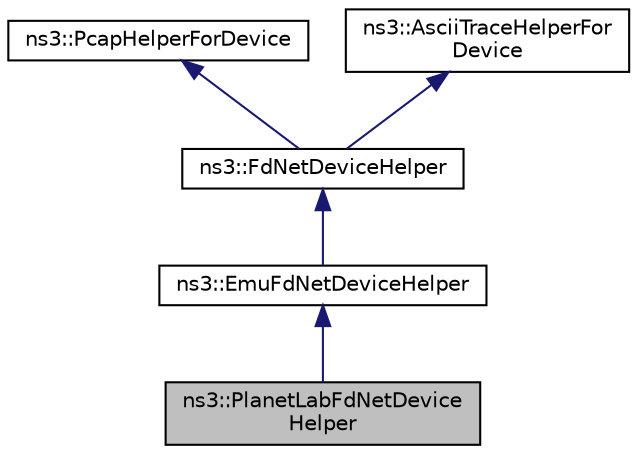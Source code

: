 digraph "ns3::PlanetLabFdNetDeviceHelper"
{
 // LATEX_PDF_SIZE
  edge [fontname="Helvetica",fontsize="10",labelfontname="Helvetica",labelfontsize="10"];
  node [fontname="Helvetica",fontsize="10",shape=record];
  Node1 [label="ns3::PlanetLabFdNetDevice\lHelper",height=0.2,width=0.4,color="black", fillcolor="grey75", style="filled", fontcolor="black",tooltip="build a set of FdNetDevice objects attached to a virtual TAP network interface"];
  Node2 -> Node1 [dir="back",color="midnightblue",fontsize="10",style="solid",fontname="Helvetica"];
  Node2 [label="ns3::EmuFdNetDeviceHelper",height=0.2,width=0.4,color="black", fillcolor="white", style="filled",URL="$classns3_1_1_emu_fd_net_device_helper.html",tooltip="build a set of FdNetDevice objects attached to a physical network interface"];
  Node3 -> Node2 [dir="back",color="midnightblue",fontsize="10",style="solid",fontname="Helvetica"];
  Node3 [label="ns3::FdNetDeviceHelper",height=0.2,width=0.4,color="black", fillcolor="white", style="filled",URL="$classns3_1_1_fd_net_device_helper.html",tooltip="build a set of FdNetDevice objects Normally we eschew multiple inheritance, however,..."];
  Node4 -> Node3 [dir="back",color="midnightblue",fontsize="10",style="solid",fontname="Helvetica"];
  Node4 [label="ns3::PcapHelperForDevice",height=0.2,width=0.4,color="black", fillcolor="white", style="filled",URL="$classns3_1_1_pcap_helper_for_device.html",tooltip="Base class providing common user-level pcap operations for helpers representing net devices."];
  Node5 -> Node3 [dir="back",color="midnightblue",fontsize="10",style="solid",fontname="Helvetica"];
  Node5 [label="ns3::AsciiTraceHelperFor\lDevice",height=0.2,width=0.4,color="black", fillcolor="white", style="filled",URL="$classns3_1_1_ascii_trace_helper_for_device.html",tooltip="Base class providing common user-level ascii trace operations for helpers representing net devices."];
}
